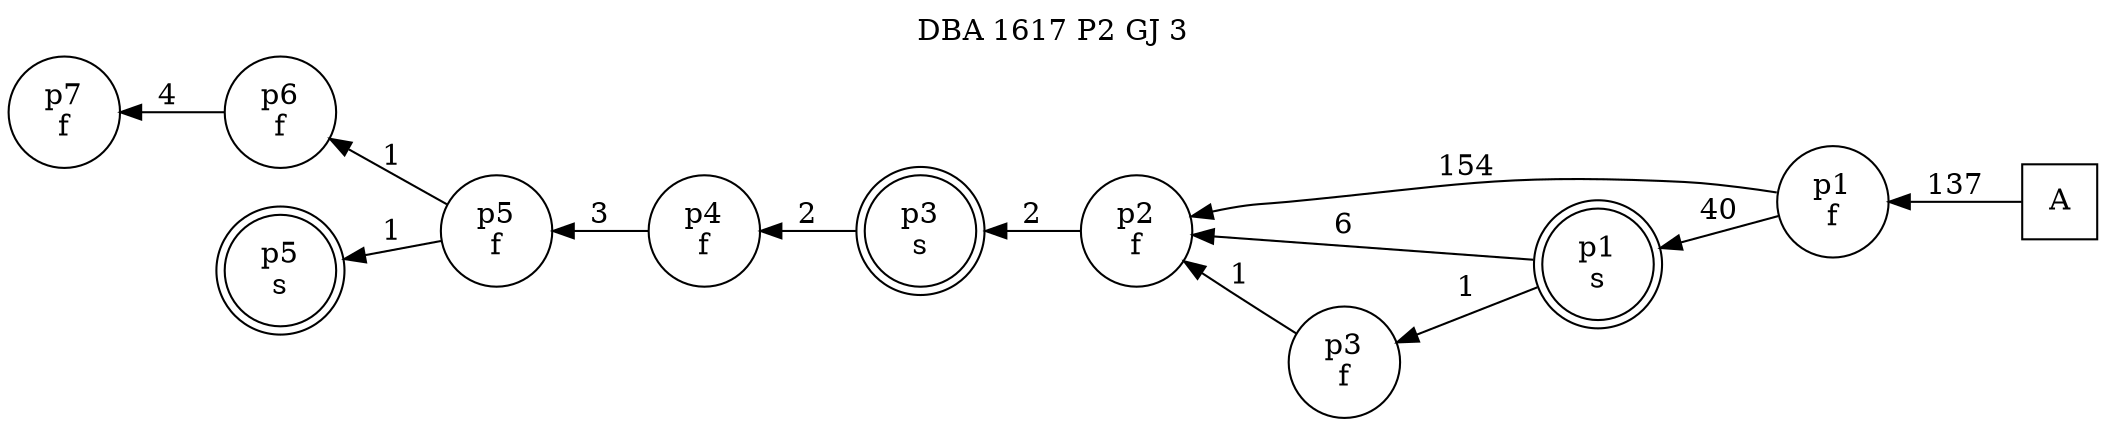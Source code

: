 digraph DBA_1617_P2_GJ_3_LOW {
labelloc="tl"
label= " DBA 1617 P2 GJ 3 "
rankdir="RL";
"A" [shape="square" label="A"]
"p1_f" [shape="circle" label="p1
f"]
"p2_f" [shape="circle" label="p2
f"]
"p1_s" [shape="doublecircle" label="p1
s"]
"p3_f" [shape="circle" label="p3
f"]
"p3_s" [shape="doublecircle" label="p3
s"]
"p4_f" [shape="circle" label="p4
f"]
"p5_f" [shape="circle" label="p5
f"]
"p6_f" [shape="circle" label="p6
f"]
"p7_f" [shape="circle" label="p7
f"]
"p5_s" [shape="doublecircle" label="p5
s"]
"A" -> "p1_f" [ label=137]
"p1_f" -> "p2_f" [ label=154]
"p1_f" -> "p1_s" [ label=40]
"p2_f" -> "p3_s" [ label=2]
"p1_s" -> "p2_f" [ label=6]
"p1_s" -> "p3_f" [ label=1]
"p3_f" -> "p2_f" [ label=1]
"p3_s" -> "p4_f" [ label=2]
"p4_f" -> "p5_f" [ label=3]
"p5_f" -> "p6_f" [ label=1]
"p5_f" -> "p5_s" [ label=1]
"p6_f" -> "p7_f" [ label=4]
}
